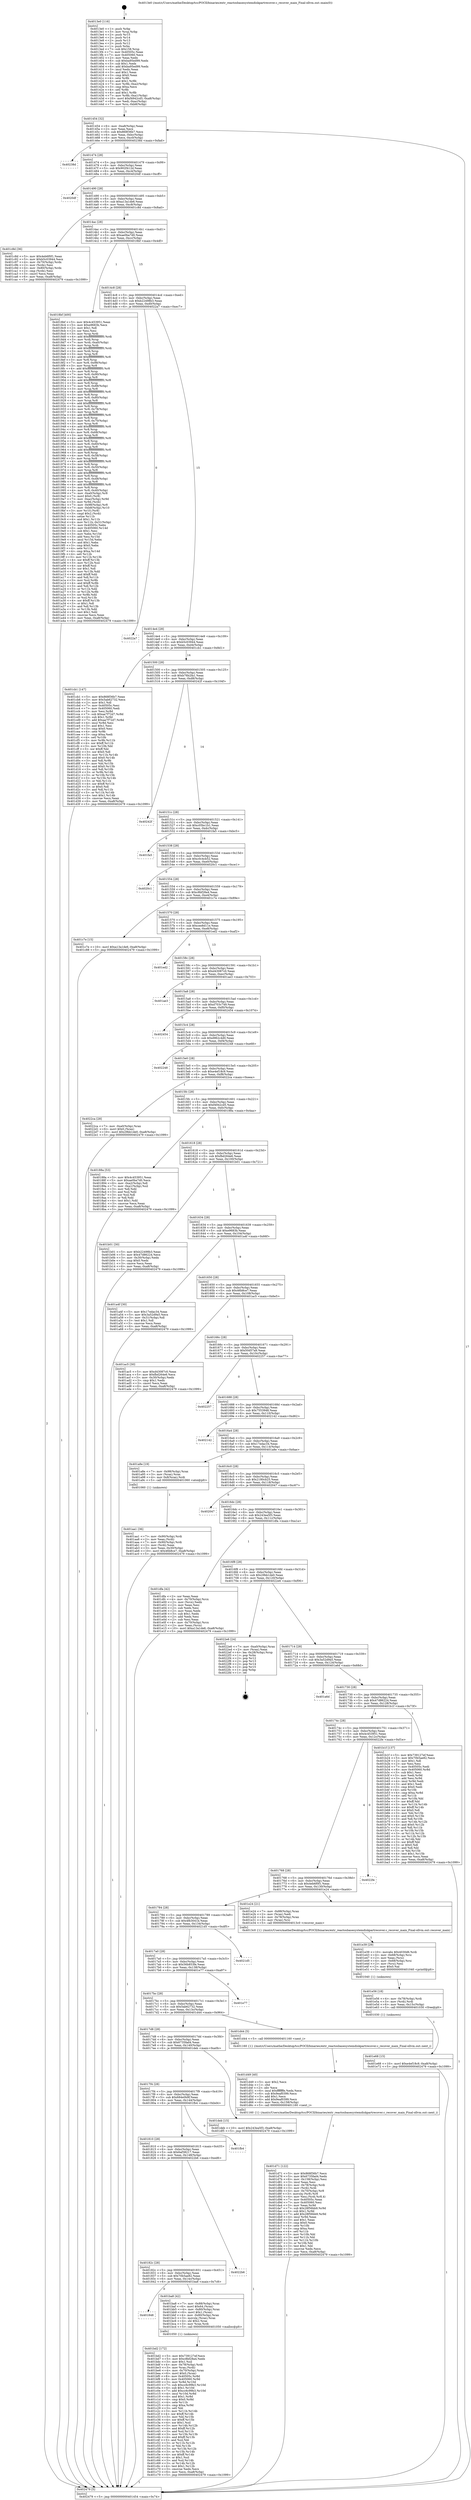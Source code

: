 digraph "0x4013e0" {
  label = "0x4013e0 (/mnt/c/Users/mathe/Desktop/tcc/POCII/binaries/extr_reactosbasesystemdiskpartrecover.c_recover_main_Final-ollvm.out::main(0))"
  labelloc = "t"
  node[shape=record]

  Entry [label="",width=0.3,height=0.3,shape=circle,fillcolor=black,style=filled]
  "0x401454" [label="{
     0x401454 [32]\l
     | [instrs]\l
     &nbsp;&nbsp;0x401454 \<+6\>: mov -0xa8(%rbp),%eax\l
     &nbsp;&nbsp;0x40145a \<+2\>: mov %eax,%ecx\l
     &nbsp;&nbsp;0x40145c \<+6\>: sub $0x868f36b7,%ecx\l
     &nbsp;&nbsp;0x401462 \<+6\>: mov %eax,-0xbc(%rbp)\l
     &nbsp;&nbsp;0x401468 \<+6\>: mov %ecx,-0xc0(%rbp)\l
     &nbsp;&nbsp;0x40146e \<+6\>: je 000000000040238d \<main+0xfad\>\l
  }"]
  "0x40238d" [label="{
     0x40238d\l
  }", style=dashed]
  "0x401474" [label="{
     0x401474 [28]\l
     | [instrs]\l
     &nbsp;&nbsp;0x401474 \<+5\>: jmp 0000000000401479 \<main+0x99\>\l
     &nbsp;&nbsp;0x401479 \<+6\>: mov -0xbc(%rbp),%eax\l
     &nbsp;&nbsp;0x40147f \<+5\>: sub $0x902f412d,%eax\l
     &nbsp;&nbsp;0x401484 \<+6\>: mov %eax,-0xc4(%rbp)\l
     &nbsp;&nbsp;0x40148a \<+6\>: je 00000000004020df \<main+0xcff\>\l
  }"]
  Exit [label="",width=0.3,height=0.3,shape=circle,fillcolor=black,style=filled,peripheries=2]
  "0x4020df" [label="{
     0x4020df\l
  }", style=dashed]
  "0x401490" [label="{
     0x401490 [28]\l
     | [instrs]\l
     &nbsp;&nbsp;0x401490 \<+5\>: jmp 0000000000401495 \<main+0xb5\>\l
     &nbsp;&nbsp;0x401495 \<+6\>: mov -0xbc(%rbp),%eax\l
     &nbsp;&nbsp;0x40149b \<+5\>: sub $0xa13a1de6,%eax\l
     &nbsp;&nbsp;0x4014a0 \<+6\>: mov %eax,-0xc8(%rbp)\l
     &nbsp;&nbsp;0x4014a6 \<+6\>: je 0000000000401c8d \<main+0x8ad\>\l
  }"]
  "0x401e68" [label="{
     0x401e68 [15]\l
     | [instrs]\l
     &nbsp;&nbsp;0x401e68 \<+10\>: movl $0xe4ef18c9,-0xa8(%rbp)\l
     &nbsp;&nbsp;0x401e72 \<+5\>: jmp 0000000000402479 \<main+0x1099\>\l
  }"]
  "0x401c8d" [label="{
     0x401c8d [36]\l
     | [instrs]\l
     &nbsp;&nbsp;0x401c8d \<+5\>: mov $0x4eb6f0f1,%eax\l
     &nbsp;&nbsp;0x401c92 \<+5\>: mov $0xb5c03944,%ecx\l
     &nbsp;&nbsp;0x401c97 \<+4\>: mov -0x70(%rbp),%rdx\l
     &nbsp;&nbsp;0x401c9b \<+2\>: mov (%rdx),%esi\l
     &nbsp;&nbsp;0x401c9d \<+4\>: mov -0x80(%rbp),%rdx\l
     &nbsp;&nbsp;0x401ca1 \<+2\>: cmp (%rdx),%esi\l
     &nbsp;&nbsp;0x401ca3 \<+3\>: cmovl %ecx,%eax\l
     &nbsp;&nbsp;0x401ca6 \<+6\>: mov %eax,-0xa8(%rbp)\l
     &nbsp;&nbsp;0x401cac \<+5\>: jmp 0000000000402479 \<main+0x1099\>\l
  }"]
  "0x4014ac" [label="{
     0x4014ac [28]\l
     | [instrs]\l
     &nbsp;&nbsp;0x4014ac \<+5\>: jmp 00000000004014b1 \<main+0xd1\>\l
     &nbsp;&nbsp;0x4014b1 \<+6\>: mov -0xbc(%rbp),%eax\l
     &nbsp;&nbsp;0x4014b7 \<+5\>: sub $0xae0ba7d0,%eax\l
     &nbsp;&nbsp;0x4014bc \<+6\>: mov %eax,-0xcc(%rbp)\l
     &nbsp;&nbsp;0x4014c2 \<+6\>: je 00000000004018bf \<main+0x4df\>\l
  }"]
  "0x401e56" [label="{
     0x401e56 [18]\l
     | [instrs]\l
     &nbsp;&nbsp;0x401e56 \<+4\>: mov -0x78(%rbp),%rdi\l
     &nbsp;&nbsp;0x401e5a \<+3\>: mov (%rdi),%rdi\l
     &nbsp;&nbsp;0x401e5d \<+6\>: mov %eax,-0x15c(%rbp)\l
     &nbsp;&nbsp;0x401e63 \<+5\>: call 0000000000401030 \<free@plt\>\l
     | [calls]\l
     &nbsp;&nbsp;0x401030 \{1\} (unknown)\l
  }"]
  "0x4018bf" [label="{
     0x4018bf [400]\l
     | [instrs]\l
     &nbsp;&nbsp;0x4018bf \<+5\>: mov $0x4c453951,%eax\l
     &nbsp;&nbsp;0x4018c4 \<+5\>: mov $0xe9683b,%ecx\l
     &nbsp;&nbsp;0x4018c9 \<+2\>: mov $0x1,%dl\l
     &nbsp;&nbsp;0x4018cb \<+2\>: xor %esi,%esi\l
     &nbsp;&nbsp;0x4018cd \<+3\>: mov %rsp,%rdi\l
     &nbsp;&nbsp;0x4018d0 \<+4\>: add $0xfffffffffffffff0,%rdi\l
     &nbsp;&nbsp;0x4018d4 \<+3\>: mov %rdi,%rsp\l
     &nbsp;&nbsp;0x4018d7 \<+7\>: mov %rdi,-0xa0(%rbp)\l
     &nbsp;&nbsp;0x4018de \<+3\>: mov %rsp,%rdi\l
     &nbsp;&nbsp;0x4018e1 \<+4\>: add $0xfffffffffffffff0,%rdi\l
     &nbsp;&nbsp;0x4018e5 \<+3\>: mov %rdi,%rsp\l
     &nbsp;&nbsp;0x4018e8 \<+3\>: mov %rsp,%r8\l
     &nbsp;&nbsp;0x4018eb \<+4\>: add $0xfffffffffffffff0,%r8\l
     &nbsp;&nbsp;0x4018ef \<+3\>: mov %r8,%rsp\l
     &nbsp;&nbsp;0x4018f2 \<+7\>: mov %r8,-0x98(%rbp)\l
     &nbsp;&nbsp;0x4018f9 \<+3\>: mov %rsp,%r8\l
     &nbsp;&nbsp;0x4018fc \<+4\>: add $0xfffffffffffffff0,%r8\l
     &nbsp;&nbsp;0x401900 \<+3\>: mov %r8,%rsp\l
     &nbsp;&nbsp;0x401903 \<+7\>: mov %r8,-0x90(%rbp)\l
     &nbsp;&nbsp;0x40190a \<+3\>: mov %rsp,%r8\l
     &nbsp;&nbsp;0x40190d \<+4\>: add $0xfffffffffffffff0,%r8\l
     &nbsp;&nbsp;0x401911 \<+3\>: mov %r8,%rsp\l
     &nbsp;&nbsp;0x401914 \<+7\>: mov %r8,-0x88(%rbp)\l
     &nbsp;&nbsp;0x40191b \<+3\>: mov %rsp,%r8\l
     &nbsp;&nbsp;0x40191e \<+4\>: add $0xfffffffffffffff0,%r8\l
     &nbsp;&nbsp;0x401922 \<+3\>: mov %r8,%rsp\l
     &nbsp;&nbsp;0x401925 \<+4\>: mov %r8,-0x80(%rbp)\l
     &nbsp;&nbsp;0x401929 \<+3\>: mov %rsp,%r8\l
     &nbsp;&nbsp;0x40192c \<+4\>: add $0xfffffffffffffff0,%r8\l
     &nbsp;&nbsp;0x401930 \<+3\>: mov %r8,%rsp\l
     &nbsp;&nbsp;0x401933 \<+4\>: mov %r8,-0x78(%rbp)\l
     &nbsp;&nbsp;0x401937 \<+3\>: mov %rsp,%r8\l
     &nbsp;&nbsp;0x40193a \<+4\>: add $0xfffffffffffffff0,%r8\l
     &nbsp;&nbsp;0x40193e \<+3\>: mov %r8,%rsp\l
     &nbsp;&nbsp;0x401941 \<+4\>: mov %r8,-0x70(%rbp)\l
     &nbsp;&nbsp;0x401945 \<+3\>: mov %rsp,%r8\l
     &nbsp;&nbsp;0x401948 \<+4\>: add $0xfffffffffffffff0,%r8\l
     &nbsp;&nbsp;0x40194c \<+3\>: mov %r8,%rsp\l
     &nbsp;&nbsp;0x40194f \<+4\>: mov %r8,-0x68(%rbp)\l
     &nbsp;&nbsp;0x401953 \<+3\>: mov %rsp,%r8\l
     &nbsp;&nbsp;0x401956 \<+4\>: add $0xfffffffffffffff0,%r8\l
     &nbsp;&nbsp;0x40195a \<+3\>: mov %r8,%rsp\l
     &nbsp;&nbsp;0x40195d \<+4\>: mov %r8,-0x60(%rbp)\l
     &nbsp;&nbsp;0x401961 \<+3\>: mov %rsp,%r8\l
     &nbsp;&nbsp;0x401964 \<+4\>: add $0xfffffffffffffff0,%r8\l
     &nbsp;&nbsp;0x401968 \<+3\>: mov %r8,%rsp\l
     &nbsp;&nbsp;0x40196b \<+4\>: mov %r8,-0x58(%rbp)\l
     &nbsp;&nbsp;0x40196f \<+3\>: mov %rsp,%r8\l
     &nbsp;&nbsp;0x401972 \<+4\>: add $0xfffffffffffffff0,%r8\l
     &nbsp;&nbsp;0x401976 \<+3\>: mov %r8,%rsp\l
     &nbsp;&nbsp;0x401979 \<+4\>: mov %r8,-0x50(%rbp)\l
     &nbsp;&nbsp;0x40197d \<+3\>: mov %rsp,%r8\l
     &nbsp;&nbsp;0x401980 \<+4\>: add $0xfffffffffffffff0,%r8\l
     &nbsp;&nbsp;0x401984 \<+3\>: mov %r8,%rsp\l
     &nbsp;&nbsp;0x401987 \<+4\>: mov %r8,-0x48(%rbp)\l
     &nbsp;&nbsp;0x40198b \<+3\>: mov %rsp,%r8\l
     &nbsp;&nbsp;0x40198e \<+4\>: add $0xfffffffffffffff0,%r8\l
     &nbsp;&nbsp;0x401992 \<+3\>: mov %r8,%rsp\l
     &nbsp;&nbsp;0x401995 \<+4\>: mov %r8,-0x40(%rbp)\l
     &nbsp;&nbsp;0x401999 \<+7\>: mov -0xa0(%rbp),%r8\l
     &nbsp;&nbsp;0x4019a0 \<+7\>: movl $0x0,(%r8)\l
     &nbsp;&nbsp;0x4019a7 \<+7\>: mov -0xac(%rbp),%r9d\l
     &nbsp;&nbsp;0x4019ae \<+3\>: mov %r9d,(%rdi)\l
     &nbsp;&nbsp;0x4019b1 \<+7\>: mov -0x98(%rbp),%r8\l
     &nbsp;&nbsp;0x4019b8 \<+7\>: mov -0xb8(%rbp),%r10\l
     &nbsp;&nbsp;0x4019bf \<+3\>: mov %r10,(%r8)\l
     &nbsp;&nbsp;0x4019c2 \<+3\>: cmpl $0x2,(%rdi)\l
     &nbsp;&nbsp;0x4019c5 \<+4\>: setne %r11b\l
     &nbsp;&nbsp;0x4019c9 \<+4\>: and $0x1,%r11b\l
     &nbsp;&nbsp;0x4019cd \<+4\>: mov %r11b,-0x31(%rbp)\l
     &nbsp;&nbsp;0x4019d1 \<+7\>: mov 0x40505c,%ebx\l
     &nbsp;&nbsp;0x4019d8 \<+8\>: mov 0x405060,%r14d\l
     &nbsp;&nbsp;0x4019e0 \<+3\>: sub $0x1,%esi\l
     &nbsp;&nbsp;0x4019e3 \<+3\>: mov %ebx,%r15d\l
     &nbsp;&nbsp;0x4019e6 \<+3\>: add %esi,%r15d\l
     &nbsp;&nbsp;0x4019e9 \<+4\>: imul %r15d,%ebx\l
     &nbsp;&nbsp;0x4019ed \<+3\>: and $0x1,%ebx\l
     &nbsp;&nbsp;0x4019f0 \<+3\>: cmp $0x0,%ebx\l
     &nbsp;&nbsp;0x4019f3 \<+4\>: sete %r11b\l
     &nbsp;&nbsp;0x4019f7 \<+4\>: cmp $0xa,%r14d\l
     &nbsp;&nbsp;0x4019fb \<+4\>: setl %r12b\l
     &nbsp;&nbsp;0x4019ff \<+3\>: mov %r11b,%r13b\l
     &nbsp;&nbsp;0x401a02 \<+4\>: xor $0xff,%r13b\l
     &nbsp;&nbsp;0x401a06 \<+3\>: mov %r12b,%sil\l
     &nbsp;&nbsp;0x401a09 \<+4\>: xor $0xff,%sil\l
     &nbsp;&nbsp;0x401a0d \<+3\>: xor $0x1,%dl\l
     &nbsp;&nbsp;0x401a10 \<+3\>: mov %r13b,%dil\l
     &nbsp;&nbsp;0x401a13 \<+4\>: and $0xff,%dil\l
     &nbsp;&nbsp;0x401a17 \<+3\>: and %dl,%r11b\l
     &nbsp;&nbsp;0x401a1a \<+3\>: mov %sil,%r8b\l
     &nbsp;&nbsp;0x401a1d \<+4\>: and $0xff,%r8b\l
     &nbsp;&nbsp;0x401a21 \<+3\>: and %dl,%r12b\l
     &nbsp;&nbsp;0x401a24 \<+3\>: or %r11b,%dil\l
     &nbsp;&nbsp;0x401a27 \<+3\>: or %r12b,%r8b\l
     &nbsp;&nbsp;0x401a2a \<+3\>: xor %r8b,%dil\l
     &nbsp;&nbsp;0x401a2d \<+3\>: or %sil,%r13b\l
     &nbsp;&nbsp;0x401a30 \<+4\>: xor $0xff,%r13b\l
     &nbsp;&nbsp;0x401a34 \<+3\>: or $0x1,%dl\l
     &nbsp;&nbsp;0x401a37 \<+3\>: and %dl,%r13b\l
     &nbsp;&nbsp;0x401a3a \<+3\>: or %r13b,%dil\l
     &nbsp;&nbsp;0x401a3d \<+4\>: test $0x1,%dil\l
     &nbsp;&nbsp;0x401a41 \<+3\>: cmovne %ecx,%eax\l
     &nbsp;&nbsp;0x401a44 \<+6\>: mov %eax,-0xa8(%rbp)\l
     &nbsp;&nbsp;0x401a4a \<+5\>: jmp 0000000000402479 \<main+0x1099\>\l
  }"]
  "0x4014c8" [label="{
     0x4014c8 [28]\l
     | [instrs]\l
     &nbsp;&nbsp;0x4014c8 \<+5\>: jmp 00000000004014cd \<main+0xed\>\l
     &nbsp;&nbsp;0x4014cd \<+6\>: mov -0xbc(%rbp),%eax\l
     &nbsp;&nbsp;0x4014d3 \<+5\>: sub $0xb22498b3,%eax\l
     &nbsp;&nbsp;0x4014d8 \<+6\>: mov %eax,-0xd0(%rbp)\l
     &nbsp;&nbsp;0x4014de \<+6\>: je 00000000004022a7 \<main+0xec7\>\l
  }"]
  "0x401e39" [label="{
     0x401e39 [29]\l
     | [instrs]\l
     &nbsp;&nbsp;0x401e39 \<+10\>: movabs $0x4030d6,%rdi\l
     &nbsp;&nbsp;0x401e43 \<+4\>: mov -0x68(%rbp),%rsi\l
     &nbsp;&nbsp;0x401e47 \<+2\>: mov %eax,(%rsi)\l
     &nbsp;&nbsp;0x401e49 \<+4\>: mov -0x68(%rbp),%rsi\l
     &nbsp;&nbsp;0x401e4d \<+2\>: mov (%rsi),%esi\l
     &nbsp;&nbsp;0x401e4f \<+2\>: mov $0x0,%al\l
     &nbsp;&nbsp;0x401e51 \<+5\>: call 0000000000401040 \<printf@plt\>\l
     | [calls]\l
     &nbsp;&nbsp;0x401040 \{1\} (unknown)\l
  }"]
  "0x4022a7" [label="{
     0x4022a7\l
  }", style=dashed]
  "0x4014e4" [label="{
     0x4014e4 [28]\l
     | [instrs]\l
     &nbsp;&nbsp;0x4014e4 \<+5\>: jmp 00000000004014e9 \<main+0x109\>\l
     &nbsp;&nbsp;0x4014e9 \<+6\>: mov -0xbc(%rbp),%eax\l
     &nbsp;&nbsp;0x4014ef \<+5\>: sub $0xb5c03944,%eax\l
     &nbsp;&nbsp;0x4014f4 \<+6\>: mov %eax,-0xd4(%rbp)\l
     &nbsp;&nbsp;0x4014fa \<+6\>: je 0000000000401cb1 \<main+0x8d1\>\l
  }"]
  "0x401d71" [label="{
     0x401d71 [122]\l
     | [instrs]\l
     &nbsp;&nbsp;0x401d71 \<+5\>: mov $0x868f36b7,%ecx\l
     &nbsp;&nbsp;0x401d76 \<+5\>: mov $0x6735fad4,%edx\l
     &nbsp;&nbsp;0x401d7b \<+6\>: mov -0x158(%rbp),%esi\l
     &nbsp;&nbsp;0x401d81 \<+3\>: imul %eax,%esi\l
     &nbsp;&nbsp;0x401d84 \<+4\>: mov -0x78(%rbp),%rdi\l
     &nbsp;&nbsp;0x401d88 \<+3\>: mov (%rdi),%rdi\l
     &nbsp;&nbsp;0x401d8b \<+4\>: mov -0x70(%rbp),%r8\l
     &nbsp;&nbsp;0x401d8f \<+3\>: movslq (%r8),%r8\l
     &nbsp;&nbsp;0x401d92 \<+4\>: mov %esi,(%rdi,%r8,4)\l
     &nbsp;&nbsp;0x401d96 \<+7\>: mov 0x40505c,%eax\l
     &nbsp;&nbsp;0x401d9d \<+7\>: mov 0x405060,%esi\l
     &nbsp;&nbsp;0x401da4 \<+3\>: mov %eax,%r9d\l
     &nbsp;&nbsp;0x401da7 \<+7\>: sub $0x28f56bb9,%r9d\l
     &nbsp;&nbsp;0x401dae \<+4\>: sub $0x1,%r9d\l
     &nbsp;&nbsp;0x401db2 \<+7\>: add $0x28f56bb9,%r9d\l
     &nbsp;&nbsp;0x401db9 \<+4\>: imul %r9d,%eax\l
     &nbsp;&nbsp;0x401dbd \<+3\>: and $0x1,%eax\l
     &nbsp;&nbsp;0x401dc0 \<+3\>: cmp $0x0,%eax\l
     &nbsp;&nbsp;0x401dc3 \<+4\>: sete %r10b\l
     &nbsp;&nbsp;0x401dc7 \<+3\>: cmp $0xa,%esi\l
     &nbsp;&nbsp;0x401dca \<+4\>: setl %r11b\l
     &nbsp;&nbsp;0x401dce \<+3\>: mov %r10b,%bl\l
     &nbsp;&nbsp;0x401dd1 \<+3\>: and %r11b,%bl\l
     &nbsp;&nbsp;0x401dd4 \<+3\>: xor %r11b,%r10b\l
     &nbsp;&nbsp;0x401dd7 \<+3\>: or %r10b,%bl\l
     &nbsp;&nbsp;0x401dda \<+3\>: test $0x1,%bl\l
     &nbsp;&nbsp;0x401ddd \<+3\>: cmovne %edx,%ecx\l
     &nbsp;&nbsp;0x401de0 \<+6\>: mov %ecx,-0xa8(%rbp)\l
     &nbsp;&nbsp;0x401de6 \<+5\>: jmp 0000000000402479 \<main+0x1099\>\l
  }"]
  "0x401cb1" [label="{
     0x401cb1 [147]\l
     | [instrs]\l
     &nbsp;&nbsp;0x401cb1 \<+5\>: mov $0x868f36b7,%eax\l
     &nbsp;&nbsp;0x401cb6 \<+5\>: mov $0x5ab62732,%ecx\l
     &nbsp;&nbsp;0x401cbb \<+2\>: mov $0x1,%dl\l
     &nbsp;&nbsp;0x401cbd \<+7\>: mov 0x40505c,%esi\l
     &nbsp;&nbsp;0x401cc4 \<+7\>: mov 0x405060,%edi\l
     &nbsp;&nbsp;0x401ccb \<+3\>: mov %esi,%r8d\l
     &nbsp;&nbsp;0x401cce \<+7\>: sub $0xaa7f72d7,%r8d\l
     &nbsp;&nbsp;0x401cd5 \<+4\>: sub $0x1,%r8d\l
     &nbsp;&nbsp;0x401cd9 \<+7\>: add $0xaa7f72d7,%r8d\l
     &nbsp;&nbsp;0x401ce0 \<+4\>: imul %r8d,%esi\l
     &nbsp;&nbsp;0x401ce4 \<+3\>: and $0x1,%esi\l
     &nbsp;&nbsp;0x401ce7 \<+3\>: cmp $0x0,%esi\l
     &nbsp;&nbsp;0x401cea \<+4\>: sete %r9b\l
     &nbsp;&nbsp;0x401cee \<+3\>: cmp $0xa,%edi\l
     &nbsp;&nbsp;0x401cf1 \<+4\>: setl %r10b\l
     &nbsp;&nbsp;0x401cf5 \<+3\>: mov %r9b,%r11b\l
     &nbsp;&nbsp;0x401cf8 \<+4\>: xor $0xff,%r11b\l
     &nbsp;&nbsp;0x401cfc \<+3\>: mov %r10b,%bl\l
     &nbsp;&nbsp;0x401cff \<+3\>: xor $0xff,%bl\l
     &nbsp;&nbsp;0x401d02 \<+3\>: xor $0x0,%dl\l
     &nbsp;&nbsp;0x401d05 \<+3\>: mov %r11b,%r14b\l
     &nbsp;&nbsp;0x401d08 \<+4\>: and $0x0,%r14b\l
     &nbsp;&nbsp;0x401d0c \<+3\>: and %dl,%r9b\l
     &nbsp;&nbsp;0x401d0f \<+3\>: mov %bl,%r15b\l
     &nbsp;&nbsp;0x401d12 \<+4\>: and $0x0,%r15b\l
     &nbsp;&nbsp;0x401d16 \<+3\>: and %dl,%r10b\l
     &nbsp;&nbsp;0x401d19 \<+3\>: or %r9b,%r14b\l
     &nbsp;&nbsp;0x401d1c \<+3\>: or %r10b,%r15b\l
     &nbsp;&nbsp;0x401d1f \<+3\>: xor %r15b,%r14b\l
     &nbsp;&nbsp;0x401d22 \<+3\>: or %bl,%r11b\l
     &nbsp;&nbsp;0x401d25 \<+4\>: xor $0xff,%r11b\l
     &nbsp;&nbsp;0x401d29 \<+3\>: or $0x0,%dl\l
     &nbsp;&nbsp;0x401d2c \<+3\>: and %dl,%r11b\l
     &nbsp;&nbsp;0x401d2f \<+3\>: or %r11b,%r14b\l
     &nbsp;&nbsp;0x401d32 \<+4\>: test $0x1,%r14b\l
     &nbsp;&nbsp;0x401d36 \<+3\>: cmovne %ecx,%eax\l
     &nbsp;&nbsp;0x401d39 \<+6\>: mov %eax,-0xa8(%rbp)\l
     &nbsp;&nbsp;0x401d3f \<+5\>: jmp 0000000000402479 \<main+0x1099\>\l
  }"]
  "0x401500" [label="{
     0x401500 [28]\l
     | [instrs]\l
     &nbsp;&nbsp;0x401500 \<+5\>: jmp 0000000000401505 \<main+0x125\>\l
     &nbsp;&nbsp;0x401505 \<+6\>: mov -0xbc(%rbp),%eax\l
     &nbsp;&nbsp;0x40150b \<+5\>: sub $0xb76b2fa1,%eax\l
     &nbsp;&nbsp;0x401510 \<+6\>: mov %eax,-0xd8(%rbp)\l
     &nbsp;&nbsp;0x401516 \<+6\>: je 000000000040242f \<main+0x104f\>\l
  }"]
  "0x401d49" [label="{
     0x401d49 [40]\l
     | [instrs]\l
     &nbsp;&nbsp;0x401d49 \<+5\>: mov $0x2,%ecx\l
     &nbsp;&nbsp;0x401d4e \<+1\>: cltd\l
     &nbsp;&nbsp;0x401d4f \<+2\>: idiv %ecx\l
     &nbsp;&nbsp;0x401d51 \<+6\>: imul $0xfffffffe,%edx,%ecx\l
     &nbsp;&nbsp;0x401d57 \<+6\>: sub $0x9eaf0399,%ecx\l
     &nbsp;&nbsp;0x401d5d \<+3\>: add $0x1,%ecx\l
     &nbsp;&nbsp;0x401d60 \<+6\>: add $0x9eaf0399,%ecx\l
     &nbsp;&nbsp;0x401d66 \<+6\>: mov %ecx,-0x158(%rbp)\l
     &nbsp;&nbsp;0x401d6c \<+5\>: call 0000000000401160 \<next_i\>\l
     | [calls]\l
     &nbsp;&nbsp;0x401160 \{1\} (/mnt/c/Users/mathe/Desktop/tcc/POCII/binaries/extr_reactosbasesystemdiskpartrecover.c_recover_main_Final-ollvm.out::next_i)\l
  }"]
  "0x40242f" [label="{
     0x40242f\l
  }", style=dashed]
  "0x40151c" [label="{
     0x40151c [28]\l
     | [instrs]\l
     &nbsp;&nbsp;0x40151c \<+5\>: jmp 0000000000401521 \<main+0x141\>\l
     &nbsp;&nbsp;0x401521 \<+6\>: mov -0xbc(%rbp),%eax\l
     &nbsp;&nbsp;0x401527 \<+5\>: sub $0xc05bc1b1,%eax\l
     &nbsp;&nbsp;0x40152c \<+6\>: mov %eax,-0xdc(%rbp)\l
     &nbsp;&nbsp;0x401532 \<+6\>: je 0000000000401fa5 \<main+0xbc5\>\l
  }"]
  "0x401bd2" [label="{
     0x401bd2 [172]\l
     | [instrs]\l
     &nbsp;&nbsp;0x401bd2 \<+5\>: mov $0x739127ef,%ecx\l
     &nbsp;&nbsp;0x401bd7 \<+5\>: mov $0xc8bf28a4,%edx\l
     &nbsp;&nbsp;0x401bdc \<+3\>: mov $0x1,%sil\l
     &nbsp;&nbsp;0x401bdf \<+4\>: mov -0x78(%rbp),%rdi\l
     &nbsp;&nbsp;0x401be3 \<+3\>: mov %rax,(%rdi)\l
     &nbsp;&nbsp;0x401be6 \<+4\>: mov -0x70(%rbp),%rax\l
     &nbsp;&nbsp;0x401bea \<+6\>: movl $0x0,(%rax)\l
     &nbsp;&nbsp;0x401bf0 \<+8\>: mov 0x40505c,%r8d\l
     &nbsp;&nbsp;0x401bf8 \<+8\>: mov 0x405060,%r9d\l
     &nbsp;&nbsp;0x401c00 \<+3\>: mov %r8d,%r10d\l
     &nbsp;&nbsp;0x401c03 \<+7\>: sub $0xcc6c99b3,%r10d\l
     &nbsp;&nbsp;0x401c0a \<+4\>: sub $0x1,%r10d\l
     &nbsp;&nbsp;0x401c0e \<+7\>: add $0xcc6c99b3,%r10d\l
     &nbsp;&nbsp;0x401c15 \<+4\>: imul %r10d,%r8d\l
     &nbsp;&nbsp;0x401c19 \<+4\>: and $0x1,%r8d\l
     &nbsp;&nbsp;0x401c1d \<+4\>: cmp $0x0,%r8d\l
     &nbsp;&nbsp;0x401c21 \<+4\>: sete %r11b\l
     &nbsp;&nbsp;0x401c25 \<+4\>: cmp $0xa,%r9d\l
     &nbsp;&nbsp;0x401c29 \<+3\>: setl %bl\l
     &nbsp;&nbsp;0x401c2c \<+3\>: mov %r11b,%r14b\l
     &nbsp;&nbsp;0x401c2f \<+4\>: xor $0xff,%r14b\l
     &nbsp;&nbsp;0x401c33 \<+3\>: mov %bl,%r15b\l
     &nbsp;&nbsp;0x401c36 \<+4\>: xor $0xff,%r15b\l
     &nbsp;&nbsp;0x401c3a \<+4\>: xor $0x1,%sil\l
     &nbsp;&nbsp;0x401c3e \<+3\>: mov %r14b,%r12b\l
     &nbsp;&nbsp;0x401c41 \<+4\>: and $0xff,%r12b\l
     &nbsp;&nbsp;0x401c45 \<+3\>: and %sil,%r11b\l
     &nbsp;&nbsp;0x401c48 \<+3\>: mov %r15b,%r13b\l
     &nbsp;&nbsp;0x401c4b \<+4\>: and $0xff,%r13b\l
     &nbsp;&nbsp;0x401c4f \<+3\>: and %sil,%bl\l
     &nbsp;&nbsp;0x401c52 \<+3\>: or %r11b,%r12b\l
     &nbsp;&nbsp;0x401c55 \<+3\>: or %bl,%r13b\l
     &nbsp;&nbsp;0x401c58 \<+3\>: xor %r13b,%r12b\l
     &nbsp;&nbsp;0x401c5b \<+3\>: or %r15b,%r14b\l
     &nbsp;&nbsp;0x401c5e \<+4\>: xor $0xff,%r14b\l
     &nbsp;&nbsp;0x401c62 \<+4\>: or $0x1,%sil\l
     &nbsp;&nbsp;0x401c66 \<+3\>: and %sil,%r14b\l
     &nbsp;&nbsp;0x401c69 \<+3\>: or %r14b,%r12b\l
     &nbsp;&nbsp;0x401c6c \<+4\>: test $0x1,%r12b\l
     &nbsp;&nbsp;0x401c70 \<+3\>: cmovne %edx,%ecx\l
     &nbsp;&nbsp;0x401c73 \<+6\>: mov %ecx,-0xa8(%rbp)\l
     &nbsp;&nbsp;0x401c79 \<+5\>: jmp 0000000000402479 \<main+0x1099\>\l
  }"]
  "0x401fa5" [label="{
     0x401fa5\l
  }", style=dashed]
  "0x401538" [label="{
     0x401538 [28]\l
     | [instrs]\l
     &nbsp;&nbsp;0x401538 \<+5\>: jmp 000000000040153d \<main+0x15d\>\l
     &nbsp;&nbsp;0x40153d \<+6\>: mov -0xbc(%rbp),%eax\l
     &nbsp;&nbsp;0x401543 \<+5\>: sub $0xc0c4cb52,%eax\l
     &nbsp;&nbsp;0x401548 \<+6\>: mov %eax,-0xe0(%rbp)\l
     &nbsp;&nbsp;0x40154e \<+6\>: je 00000000004020c1 \<main+0xce1\>\l
  }"]
  "0x401848" [label="{
     0x401848\l
  }", style=dashed]
  "0x4020c1" [label="{
     0x4020c1\l
  }", style=dashed]
  "0x401554" [label="{
     0x401554 [28]\l
     | [instrs]\l
     &nbsp;&nbsp;0x401554 \<+5\>: jmp 0000000000401559 \<main+0x179\>\l
     &nbsp;&nbsp;0x401559 \<+6\>: mov -0xbc(%rbp),%eax\l
     &nbsp;&nbsp;0x40155f \<+5\>: sub $0xc8bf28a4,%eax\l
     &nbsp;&nbsp;0x401564 \<+6\>: mov %eax,-0xe4(%rbp)\l
     &nbsp;&nbsp;0x40156a \<+6\>: je 0000000000401c7e \<main+0x89e\>\l
  }"]
  "0x401ba8" [label="{
     0x401ba8 [42]\l
     | [instrs]\l
     &nbsp;&nbsp;0x401ba8 \<+7\>: mov -0x88(%rbp),%rax\l
     &nbsp;&nbsp;0x401baf \<+6\>: movl $0x64,(%rax)\l
     &nbsp;&nbsp;0x401bb5 \<+4\>: mov -0x80(%rbp),%rax\l
     &nbsp;&nbsp;0x401bb9 \<+6\>: movl $0x1,(%rax)\l
     &nbsp;&nbsp;0x401bbf \<+4\>: mov -0x80(%rbp),%rax\l
     &nbsp;&nbsp;0x401bc3 \<+3\>: movslq (%rax),%rax\l
     &nbsp;&nbsp;0x401bc6 \<+4\>: shl $0x2,%rax\l
     &nbsp;&nbsp;0x401bca \<+3\>: mov %rax,%rdi\l
     &nbsp;&nbsp;0x401bcd \<+5\>: call 0000000000401050 \<malloc@plt\>\l
     | [calls]\l
     &nbsp;&nbsp;0x401050 \{1\} (unknown)\l
  }"]
  "0x401c7e" [label="{
     0x401c7e [15]\l
     | [instrs]\l
     &nbsp;&nbsp;0x401c7e \<+10\>: movl $0xa13a1de6,-0xa8(%rbp)\l
     &nbsp;&nbsp;0x401c88 \<+5\>: jmp 0000000000402479 \<main+0x1099\>\l
  }"]
  "0x401570" [label="{
     0x401570 [28]\l
     | [instrs]\l
     &nbsp;&nbsp;0x401570 \<+5\>: jmp 0000000000401575 \<main+0x195\>\l
     &nbsp;&nbsp;0x401575 \<+6\>: mov -0xbc(%rbp),%eax\l
     &nbsp;&nbsp;0x40157b \<+5\>: sub $0xcee8d11e,%eax\l
     &nbsp;&nbsp;0x401580 \<+6\>: mov %eax,-0xe8(%rbp)\l
     &nbsp;&nbsp;0x401586 \<+6\>: je 0000000000401ed2 \<main+0xaf2\>\l
  }"]
  "0x40182c" [label="{
     0x40182c [28]\l
     | [instrs]\l
     &nbsp;&nbsp;0x40182c \<+5\>: jmp 0000000000401831 \<main+0x451\>\l
     &nbsp;&nbsp;0x401831 \<+6\>: mov -0xbc(%rbp),%eax\l
     &nbsp;&nbsp;0x401837 \<+5\>: sub $0x70b5ae82,%eax\l
     &nbsp;&nbsp;0x40183c \<+6\>: mov %eax,-0x14c(%rbp)\l
     &nbsp;&nbsp;0x401842 \<+6\>: je 0000000000401ba8 \<main+0x7c8\>\l
  }"]
  "0x401ed2" [label="{
     0x401ed2\l
  }", style=dashed]
  "0x40158c" [label="{
     0x40158c [28]\l
     | [instrs]\l
     &nbsp;&nbsp;0x40158c \<+5\>: jmp 0000000000401591 \<main+0x1b1\>\l
     &nbsp;&nbsp;0x401591 \<+6\>: mov -0xbc(%rbp),%eax\l
     &nbsp;&nbsp;0x401597 \<+5\>: sub $0xd43087c0,%eax\l
     &nbsp;&nbsp;0x40159c \<+6\>: mov %eax,-0xec(%rbp)\l
     &nbsp;&nbsp;0x4015a2 \<+6\>: je 0000000000401ae3 \<main+0x703\>\l
  }"]
  "0x4022b6" [label="{
     0x4022b6\l
  }", style=dashed]
  "0x401ae3" [label="{
     0x401ae3\l
  }", style=dashed]
  "0x4015a8" [label="{
     0x4015a8 [28]\l
     | [instrs]\l
     &nbsp;&nbsp;0x4015a8 \<+5\>: jmp 00000000004015ad \<main+0x1cd\>\l
     &nbsp;&nbsp;0x4015ad \<+6\>: mov -0xbc(%rbp),%eax\l
     &nbsp;&nbsp;0x4015b3 \<+5\>: sub $0xd703c749,%eax\l
     &nbsp;&nbsp;0x4015b8 \<+6\>: mov %eax,-0xf0(%rbp)\l
     &nbsp;&nbsp;0x4015be \<+6\>: je 0000000000402454 \<main+0x1074\>\l
  }"]
  "0x401810" [label="{
     0x401810 [28]\l
     | [instrs]\l
     &nbsp;&nbsp;0x401810 \<+5\>: jmp 0000000000401815 \<main+0x435\>\l
     &nbsp;&nbsp;0x401815 \<+6\>: mov -0xbc(%rbp),%eax\l
     &nbsp;&nbsp;0x40181b \<+5\>: sub $0x6af38217,%eax\l
     &nbsp;&nbsp;0x401820 \<+6\>: mov %eax,-0x148(%rbp)\l
     &nbsp;&nbsp;0x401826 \<+6\>: je 00000000004022b6 \<main+0xed6\>\l
  }"]
  "0x402454" [label="{
     0x402454\l
  }", style=dashed]
  "0x4015c4" [label="{
     0x4015c4 [28]\l
     | [instrs]\l
     &nbsp;&nbsp;0x4015c4 \<+5\>: jmp 00000000004015c9 \<main+0x1e9\>\l
     &nbsp;&nbsp;0x4015c9 \<+6\>: mov -0xbc(%rbp),%eax\l
     &nbsp;&nbsp;0x4015cf \<+5\>: sub $0xd962c4d0,%eax\l
     &nbsp;&nbsp;0x4015d4 \<+6\>: mov %eax,-0xf4(%rbp)\l
     &nbsp;&nbsp;0x4015da \<+6\>: je 0000000000402248 \<main+0xe68\>\l
  }"]
  "0x401fb4" [label="{
     0x401fb4\l
  }", style=dashed]
  "0x402248" [label="{
     0x402248\l
  }", style=dashed]
  "0x4015e0" [label="{
     0x4015e0 [28]\l
     | [instrs]\l
     &nbsp;&nbsp;0x4015e0 \<+5\>: jmp 00000000004015e5 \<main+0x205\>\l
     &nbsp;&nbsp;0x4015e5 \<+6\>: mov -0xbc(%rbp),%eax\l
     &nbsp;&nbsp;0x4015eb \<+5\>: sub $0xe4ef18c9,%eax\l
     &nbsp;&nbsp;0x4015f0 \<+6\>: mov %eax,-0xf8(%rbp)\l
     &nbsp;&nbsp;0x4015f6 \<+6\>: je 00000000004022ca \<main+0xeea\>\l
  }"]
  "0x4017f4" [label="{
     0x4017f4 [28]\l
     | [instrs]\l
     &nbsp;&nbsp;0x4017f4 \<+5\>: jmp 00000000004017f9 \<main+0x419\>\l
     &nbsp;&nbsp;0x4017f9 \<+6\>: mov -0xbc(%rbp),%eax\l
     &nbsp;&nbsp;0x4017ff \<+5\>: sub $0x684e0b9f,%eax\l
     &nbsp;&nbsp;0x401804 \<+6\>: mov %eax,-0x144(%rbp)\l
     &nbsp;&nbsp;0x40180a \<+6\>: je 0000000000401fb4 \<main+0xbd4\>\l
  }"]
  "0x4022ca" [label="{
     0x4022ca [28]\l
     | [instrs]\l
     &nbsp;&nbsp;0x4022ca \<+7\>: mov -0xa0(%rbp),%rax\l
     &nbsp;&nbsp;0x4022d1 \<+6\>: movl $0x0,(%rax)\l
     &nbsp;&nbsp;0x4022d7 \<+10\>: movl $0x29bb1de0,-0xa8(%rbp)\l
     &nbsp;&nbsp;0x4022e1 \<+5\>: jmp 0000000000402479 \<main+0x1099\>\l
  }"]
  "0x4015fc" [label="{
     0x4015fc [28]\l
     | [instrs]\l
     &nbsp;&nbsp;0x4015fc \<+5\>: jmp 0000000000401601 \<main+0x221\>\l
     &nbsp;&nbsp;0x401601 \<+6\>: mov -0xbc(%rbp),%eax\l
     &nbsp;&nbsp;0x401607 \<+5\>: sub $0xf4942cd5,%eax\l
     &nbsp;&nbsp;0x40160c \<+6\>: mov %eax,-0xfc(%rbp)\l
     &nbsp;&nbsp;0x401612 \<+6\>: je 000000000040188a \<main+0x4aa\>\l
  }"]
  "0x401deb" [label="{
     0x401deb [15]\l
     | [instrs]\l
     &nbsp;&nbsp;0x401deb \<+10\>: movl $0x243ea5f3,-0xa8(%rbp)\l
     &nbsp;&nbsp;0x401df5 \<+5\>: jmp 0000000000402479 \<main+0x1099\>\l
  }"]
  "0x40188a" [label="{
     0x40188a [53]\l
     | [instrs]\l
     &nbsp;&nbsp;0x40188a \<+5\>: mov $0x4c453951,%eax\l
     &nbsp;&nbsp;0x40188f \<+5\>: mov $0xae0ba7d0,%ecx\l
     &nbsp;&nbsp;0x401894 \<+6\>: mov -0xa2(%rbp),%dl\l
     &nbsp;&nbsp;0x40189a \<+7\>: mov -0xa1(%rbp),%sil\l
     &nbsp;&nbsp;0x4018a1 \<+3\>: mov %dl,%dil\l
     &nbsp;&nbsp;0x4018a4 \<+3\>: and %sil,%dil\l
     &nbsp;&nbsp;0x4018a7 \<+3\>: xor %sil,%dl\l
     &nbsp;&nbsp;0x4018aa \<+3\>: or %dl,%dil\l
     &nbsp;&nbsp;0x4018ad \<+4\>: test $0x1,%dil\l
     &nbsp;&nbsp;0x4018b1 \<+3\>: cmovne %ecx,%eax\l
     &nbsp;&nbsp;0x4018b4 \<+6\>: mov %eax,-0xa8(%rbp)\l
     &nbsp;&nbsp;0x4018ba \<+5\>: jmp 0000000000402479 \<main+0x1099\>\l
  }"]
  "0x401618" [label="{
     0x401618 [28]\l
     | [instrs]\l
     &nbsp;&nbsp;0x401618 \<+5\>: jmp 000000000040161d \<main+0x23d\>\l
     &nbsp;&nbsp;0x40161d \<+6\>: mov -0xbc(%rbp),%eax\l
     &nbsp;&nbsp;0x401623 \<+5\>: sub $0xfbd264e6,%eax\l
     &nbsp;&nbsp;0x401628 \<+6\>: mov %eax,-0x100(%rbp)\l
     &nbsp;&nbsp;0x40162e \<+6\>: je 0000000000401b01 \<main+0x721\>\l
  }"]
  "0x402479" [label="{
     0x402479 [5]\l
     | [instrs]\l
     &nbsp;&nbsp;0x402479 \<+5\>: jmp 0000000000401454 \<main+0x74\>\l
  }"]
  "0x4013e0" [label="{
     0x4013e0 [116]\l
     | [instrs]\l
     &nbsp;&nbsp;0x4013e0 \<+1\>: push %rbp\l
     &nbsp;&nbsp;0x4013e1 \<+3\>: mov %rsp,%rbp\l
     &nbsp;&nbsp;0x4013e4 \<+2\>: push %r15\l
     &nbsp;&nbsp;0x4013e6 \<+2\>: push %r14\l
     &nbsp;&nbsp;0x4013e8 \<+2\>: push %r13\l
     &nbsp;&nbsp;0x4013ea \<+2\>: push %r12\l
     &nbsp;&nbsp;0x4013ec \<+1\>: push %rbx\l
     &nbsp;&nbsp;0x4013ed \<+7\>: sub $0x158,%rsp\l
     &nbsp;&nbsp;0x4013f4 \<+7\>: mov 0x40505c,%eax\l
     &nbsp;&nbsp;0x4013fb \<+7\>: mov 0x405060,%ecx\l
     &nbsp;&nbsp;0x401402 \<+2\>: mov %eax,%edx\l
     &nbsp;&nbsp;0x401404 \<+6\>: sub $0xba95ed99,%edx\l
     &nbsp;&nbsp;0x40140a \<+3\>: sub $0x1,%edx\l
     &nbsp;&nbsp;0x40140d \<+6\>: add $0xba95ed99,%edx\l
     &nbsp;&nbsp;0x401413 \<+3\>: imul %edx,%eax\l
     &nbsp;&nbsp;0x401416 \<+3\>: and $0x1,%eax\l
     &nbsp;&nbsp;0x401419 \<+3\>: cmp $0x0,%eax\l
     &nbsp;&nbsp;0x40141c \<+4\>: sete %r8b\l
     &nbsp;&nbsp;0x401420 \<+4\>: and $0x1,%r8b\l
     &nbsp;&nbsp;0x401424 \<+7\>: mov %r8b,-0xa2(%rbp)\l
     &nbsp;&nbsp;0x40142b \<+3\>: cmp $0xa,%ecx\l
     &nbsp;&nbsp;0x40142e \<+4\>: setl %r8b\l
     &nbsp;&nbsp;0x401432 \<+4\>: and $0x1,%r8b\l
     &nbsp;&nbsp;0x401436 \<+7\>: mov %r8b,-0xa1(%rbp)\l
     &nbsp;&nbsp;0x40143d \<+10\>: movl $0xf4942cd5,-0xa8(%rbp)\l
     &nbsp;&nbsp;0x401447 \<+6\>: mov %edi,-0xac(%rbp)\l
     &nbsp;&nbsp;0x40144d \<+7\>: mov %rsi,-0xb8(%rbp)\l
  }"]
  "0x4017d8" [label="{
     0x4017d8 [28]\l
     | [instrs]\l
     &nbsp;&nbsp;0x4017d8 \<+5\>: jmp 00000000004017dd \<main+0x3fd\>\l
     &nbsp;&nbsp;0x4017dd \<+6\>: mov -0xbc(%rbp),%eax\l
     &nbsp;&nbsp;0x4017e3 \<+5\>: sub $0x6735fad4,%eax\l
     &nbsp;&nbsp;0x4017e8 \<+6\>: mov %eax,-0x140(%rbp)\l
     &nbsp;&nbsp;0x4017ee \<+6\>: je 0000000000401deb \<main+0xa0b\>\l
  }"]
  "0x401d44" [label="{
     0x401d44 [5]\l
     | [instrs]\l
     &nbsp;&nbsp;0x401d44 \<+5\>: call 0000000000401160 \<next_i\>\l
     | [calls]\l
     &nbsp;&nbsp;0x401160 \{1\} (/mnt/c/Users/mathe/Desktop/tcc/POCII/binaries/extr_reactosbasesystemdiskpartrecover.c_recover_main_Final-ollvm.out::next_i)\l
  }"]
  "0x401b01" [label="{
     0x401b01 [30]\l
     | [instrs]\l
     &nbsp;&nbsp;0x401b01 \<+5\>: mov $0xb22498b3,%eax\l
     &nbsp;&nbsp;0x401b06 \<+5\>: mov $0x47d86224,%ecx\l
     &nbsp;&nbsp;0x401b0b \<+3\>: mov -0x30(%rbp),%edx\l
     &nbsp;&nbsp;0x401b0e \<+3\>: cmp $0x0,%edx\l
     &nbsp;&nbsp;0x401b11 \<+3\>: cmove %ecx,%eax\l
     &nbsp;&nbsp;0x401b14 \<+6\>: mov %eax,-0xa8(%rbp)\l
     &nbsp;&nbsp;0x401b1a \<+5\>: jmp 0000000000402479 \<main+0x1099\>\l
  }"]
  "0x401634" [label="{
     0x401634 [28]\l
     | [instrs]\l
     &nbsp;&nbsp;0x401634 \<+5\>: jmp 0000000000401639 \<main+0x259\>\l
     &nbsp;&nbsp;0x401639 \<+6\>: mov -0xbc(%rbp),%eax\l
     &nbsp;&nbsp;0x40163f \<+5\>: sub $0xe9683b,%eax\l
     &nbsp;&nbsp;0x401644 \<+6\>: mov %eax,-0x104(%rbp)\l
     &nbsp;&nbsp;0x40164a \<+6\>: je 0000000000401a4f \<main+0x66f\>\l
  }"]
  "0x4017bc" [label="{
     0x4017bc [28]\l
     | [instrs]\l
     &nbsp;&nbsp;0x4017bc \<+5\>: jmp 00000000004017c1 \<main+0x3e1\>\l
     &nbsp;&nbsp;0x4017c1 \<+6\>: mov -0xbc(%rbp),%eax\l
     &nbsp;&nbsp;0x4017c7 \<+5\>: sub $0x5ab62732,%eax\l
     &nbsp;&nbsp;0x4017cc \<+6\>: mov %eax,-0x13c(%rbp)\l
     &nbsp;&nbsp;0x4017d2 \<+6\>: je 0000000000401d44 \<main+0x964\>\l
  }"]
  "0x401a4f" [label="{
     0x401a4f [30]\l
     | [instrs]\l
     &nbsp;&nbsp;0x401a4f \<+5\>: mov $0x17edac34,%eax\l
     &nbsp;&nbsp;0x401a54 \<+5\>: mov $0x3a52d9a5,%ecx\l
     &nbsp;&nbsp;0x401a59 \<+3\>: mov -0x31(%rbp),%dl\l
     &nbsp;&nbsp;0x401a5c \<+3\>: test $0x1,%dl\l
     &nbsp;&nbsp;0x401a5f \<+3\>: cmovne %ecx,%eax\l
     &nbsp;&nbsp;0x401a62 \<+6\>: mov %eax,-0xa8(%rbp)\l
     &nbsp;&nbsp;0x401a68 \<+5\>: jmp 0000000000402479 \<main+0x1099\>\l
  }"]
  "0x401650" [label="{
     0x401650 [28]\l
     | [instrs]\l
     &nbsp;&nbsp;0x401650 \<+5\>: jmp 0000000000401655 \<main+0x275\>\l
     &nbsp;&nbsp;0x401655 \<+6\>: mov -0xbc(%rbp),%eax\l
     &nbsp;&nbsp;0x40165b \<+5\>: sub $0x46b8ce7,%eax\l
     &nbsp;&nbsp;0x401660 \<+6\>: mov %eax,-0x108(%rbp)\l
     &nbsp;&nbsp;0x401666 \<+6\>: je 0000000000401ac5 \<main+0x6e5\>\l
  }"]
  "0x401e77" [label="{
     0x401e77\l
  }", style=dashed]
  "0x401ac5" [label="{
     0x401ac5 [30]\l
     | [instrs]\l
     &nbsp;&nbsp;0x401ac5 \<+5\>: mov $0xd43087c0,%eax\l
     &nbsp;&nbsp;0x401aca \<+5\>: mov $0xfbd264e6,%ecx\l
     &nbsp;&nbsp;0x401acf \<+3\>: mov -0x30(%rbp),%edx\l
     &nbsp;&nbsp;0x401ad2 \<+3\>: cmp $0x1,%edx\l
     &nbsp;&nbsp;0x401ad5 \<+3\>: cmovl %ecx,%eax\l
     &nbsp;&nbsp;0x401ad8 \<+6\>: mov %eax,-0xa8(%rbp)\l
     &nbsp;&nbsp;0x401ade \<+5\>: jmp 0000000000402479 \<main+0x1099\>\l
  }"]
  "0x40166c" [label="{
     0x40166c [28]\l
     | [instrs]\l
     &nbsp;&nbsp;0x40166c \<+5\>: jmp 0000000000401671 \<main+0x291\>\l
     &nbsp;&nbsp;0x401671 \<+6\>: mov -0xbc(%rbp),%eax\l
     &nbsp;&nbsp;0x401677 \<+5\>: sub $0x50d57a9,%eax\l
     &nbsp;&nbsp;0x40167c \<+6\>: mov %eax,-0x10c(%rbp)\l
     &nbsp;&nbsp;0x401682 \<+6\>: je 0000000000402257 \<main+0xe77\>\l
  }"]
  "0x4017a0" [label="{
     0x4017a0 [28]\l
     | [instrs]\l
     &nbsp;&nbsp;0x4017a0 \<+5\>: jmp 00000000004017a5 \<main+0x3c5\>\l
     &nbsp;&nbsp;0x4017a5 \<+6\>: mov -0xbc(%rbp),%eax\l
     &nbsp;&nbsp;0x4017ab \<+5\>: sub $0x56b853fe,%eax\l
     &nbsp;&nbsp;0x4017b0 \<+6\>: mov %eax,-0x138(%rbp)\l
     &nbsp;&nbsp;0x4017b6 \<+6\>: je 0000000000401e77 \<main+0xa97\>\l
  }"]
  "0x402257" [label="{
     0x402257\l
  }", style=dashed]
  "0x401688" [label="{
     0x401688 [28]\l
     | [instrs]\l
     &nbsp;&nbsp;0x401688 \<+5\>: jmp 000000000040168d \<main+0x2ad\>\l
     &nbsp;&nbsp;0x40168d \<+6\>: mov -0xbc(%rbp),%eax\l
     &nbsp;&nbsp;0x401693 \<+5\>: sub $0x7553948,%eax\l
     &nbsp;&nbsp;0x401698 \<+6\>: mov %eax,-0x110(%rbp)\l
     &nbsp;&nbsp;0x40169e \<+6\>: je 0000000000402142 \<main+0xd62\>\l
  }"]
  "0x4021d5" [label="{
     0x4021d5\l
  }", style=dashed]
  "0x402142" [label="{
     0x402142\l
  }", style=dashed]
  "0x4016a4" [label="{
     0x4016a4 [28]\l
     | [instrs]\l
     &nbsp;&nbsp;0x4016a4 \<+5\>: jmp 00000000004016a9 \<main+0x2c9\>\l
     &nbsp;&nbsp;0x4016a9 \<+6\>: mov -0xbc(%rbp),%eax\l
     &nbsp;&nbsp;0x4016af \<+5\>: sub $0x17edac34,%eax\l
     &nbsp;&nbsp;0x4016b4 \<+6\>: mov %eax,-0x114(%rbp)\l
     &nbsp;&nbsp;0x4016ba \<+6\>: je 0000000000401a8e \<main+0x6ae\>\l
  }"]
  "0x401784" [label="{
     0x401784 [28]\l
     | [instrs]\l
     &nbsp;&nbsp;0x401784 \<+5\>: jmp 0000000000401789 \<main+0x3a9\>\l
     &nbsp;&nbsp;0x401789 \<+6\>: mov -0xbc(%rbp),%eax\l
     &nbsp;&nbsp;0x40178f \<+5\>: sub $0x4fb3041b,%eax\l
     &nbsp;&nbsp;0x401794 \<+6\>: mov %eax,-0x134(%rbp)\l
     &nbsp;&nbsp;0x40179a \<+6\>: je 00000000004021d5 \<main+0xdf5\>\l
  }"]
  "0x401a8e" [label="{
     0x401a8e [19]\l
     | [instrs]\l
     &nbsp;&nbsp;0x401a8e \<+7\>: mov -0x98(%rbp),%rax\l
     &nbsp;&nbsp;0x401a95 \<+3\>: mov (%rax),%rax\l
     &nbsp;&nbsp;0x401a98 \<+4\>: mov 0x8(%rax),%rdi\l
     &nbsp;&nbsp;0x401a9c \<+5\>: call 0000000000401060 \<atoi@plt\>\l
     | [calls]\l
     &nbsp;&nbsp;0x401060 \{1\} (unknown)\l
  }"]
  "0x4016c0" [label="{
     0x4016c0 [28]\l
     | [instrs]\l
     &nbsp;&nbsp;0x4016c0 \<+5\>: jmp 00000000004016c5 \<main+0x2e5\>\l
     &nbsp;&nbsp;0x4016c5 \<+6\>: mov -0xbc(%rbp),%eax\l
     &nbsp;&nbsp;0x4016cb \<+5\>: sub $0x2180cb25,%eax\l
     &nbsp;&nbsp;0x4016d0 \<+6\>: mov %eax,-0x118(%rbp)\l
     &nbsp;&nbsp;0x4016d6 \<+6\>: je 0000000000402047 \<main+0xc67\>\l
  }"]
  "0x401aa1" [label="{
     0x401aa1 [36]\l
     | [instrs]\l
     &nbsp;&nbsp;0x401aa1 \<+7\>: mov -0x90(%rbp),%rdi\l
     &nbsp;&nbsp;0x401aa8 \<+2\>: mov %eax,(%rdi)\l
     &nbsp;&nbsp;0x401aaa \<+7\>: mov -0x90(%rbp),%rdi\l
     &nbsp;&nbsp;0x401ab1 \<+2\>: mov (%rdi),%eax\l
     &nbsp;&nbsp;0x401ab3 \<+3\>: mov %eax,-0x30(%rbp)\l
     &nbsp;&nbsp;0x401ab6 \<+10\>: movl $0x46b8ce7,-0xa8(%rbp)\l
     &nbsp;&nbsp;0x401ac0 \<+5\>: jmp 0000000000402479 \<main+0x1099\>\l
  }"]
  "0x401e24" [label="{
     0x401e24 [21]\l
     | [instrs]\l
     &nbsp;&nbsp;0x401e24 \<+7\>: mov -0x88(%rbp),%rax\l
     &nbsp;&nbsp;0x401e2b \<+2\>: mov (%rax),%edi\l
     &nbsp;&nbsp;0x401e2d \<+4\>: mov -0x78(%rbp),%rax\l
     &nbsp;&nbsp;0x401e31 \<+3\>: mov (%rax),%rsi\l
     &nbsp;&nbsp;0x401e34 \<+5\>: call 00000000004013c0 \<recover_main\>\l
     | [calls]\l
     &nbsp;&nbsp;0x4013c0 \{1\} (/mnt/c/Users/mathe/Desktop/tcc/POCII/binaries/extr_reactosbasesystemdiskpartrecover.c_recover_main_Final-ollvm.out::recover_main)\l
  }"]
  "0x402047" [label="{
     0x402047\l
  }", style=dashed]
  "0x4016dc" [label="{
     0x4016dc [28]\l
     | [instrs]\l
     &nbsp;&nbsp;0x4016dc \<+5\>: jmp 00000000004016e1 \<main+0x301\>\l
     &nbsp;&nbsp;0x4016e1 \<+6\>: mov -0xbc(%rbp),%eax\l
     &nbsp;&nbsp;0x4016e7 \<+5\>: sub $0x243ea5f3,%eax\l
     &nbsp;&nbsp;0x4016ec \<+6\>: mov %eax,-0x11c(%rbp)\l
     &nbsp;&nbsp;0x4016f2 \<+6\>: je 0000000000401dfa \<main+0xa1a\>\l
  }"]
  "0x401768" [label="{
     0x401768 [28]\l
     | [instrs]\l
     &nbsp;&nbsp;0x401768 \<+5\>: jmp 000000000040176d \<main+0x38d\>\l
     &nbsp;&nbsp;0x40176d \<+6\>: mov -0xbc(%rbp),%eax\l
     &nbsp;&nbsp;0x401773 \<+5\>: sub $0x4eb6f0f1,%eax\l
     &nbsp;&nbsp;0x401778 \<+6\>: mov %eax,-0x130(%rbp)\l
     &nbsp;&nbsp;0x40177e \<+6\>: je 0000000000401e24 \<main+0xa44\>\l
  }"]
  "0x401dfa" [label="{
     0x401dfa [42]\l
     | [instrs]\l
     &nbsp;&nbsp;0x401dfa \<+2\>: xor %eax,%eax\l
     &nbsp;&nbsp;0x401dfc \<+4\>: mov -0x70(%rbp),%rcx\l
     &nbsp;&nbsp;0x401e00 \<+2\>: mov (%rcx),%edx\l
     &nbsp;&nbsp;0x401e02 \<+2\>: mov %eax,%esi\l
     &nbsp;&nbsp;0x401e04 \<+2\>: sub %edx,%esi\l
     &nbsp;&nbsp;0x401e06 \<+2\>: mov %eax,%edx\l
     &nbsp;&nbsp;0x401e08 \<+3\>: sub $0x1,%edx\l
     &nbsp;&nbsp;0x401e0b \<+2\>: add %edx,%esi\l
     &nbsp;&nbsp;0x401e0d \<+2\>: sub %esi,%eax\l
     &nbsp;&nbsp;0x401e0f \<+4\>: mov -0x70(%rbp),%rcx\l
     &nbsp;&nbsp;0x401e13 \<+2\>: mov %eax,(%rcx)\l
     &nbsp;&nbsp;0x401e15 \<+10\>: movl $0xa13a1de6,-0xa8(%rbp)\l
     &nbsp;&nbsp;0x401e1f \<+5\>: jmp 0000000000402479 \<main+0x1099\>\l
  }"]
  "0x4016f8" [label="{
     0x4016f8 [28]\l
     | [instrs]\l
     &nbsp;&nbsp;0x4016f8 \<+5\>: jmp 00000000004016fd \<main+0x31d\>\l
     &nbsp;&nbsp;0x4016fd \<+6\>: mov -0xbc(%rbp),%eax\l
     &nbsp;&nbsp;0x401703 \<+5\>: sub $0x29bb1de0,%eax\l
     &nbsp;&nbsp;0x401708 \<+6\>: mov %eax,-0x120(%rbp)\l
     &nbsp;&nbsp;0x40170e \<+6\>: je 00000000004022e6 \<main+0xf06\>\l
  }"]
  "0x4022fe" [label="{
     0x4022fe\l
  }", style=dashed]
  "0x4022e6" [label="{
     0x4022e6 [24]\l
     | [instrs]\l
     &nbsp;&nbsp;0x4022e6 \<+7\>: mov -0xa0(%rbp),%rax\l
     &nbsp;&nbsp;0x4022ed \<+2\>: mov (%rax),%eax\l
     &nbsp;&nbsp;0x4022ef \<+4\>: lea -0x28(%rbp),%rsp\l
     &nbsp;&nbsp;0x4022f3 \<+1\>: pop %rbx\l
     &nbsp;&nbsp;0x4022f4 \<+2\>: pop %r12\l
     &nbsp;&nbsp;0x4022f6 \<+2\>: pop %r13\l
     &nbsp;&nbsp;0x4022f8 \<+2\>: pop %r14\l
     &nbsp;&nbsp;0x4022fa \<+2\>: pop %r15\l
     &nbsp;&nbsp;0x4022fc \<+1\>: pop %rbp\l
     &nbsp;&nbsp;0x4022fd \<+1\>: ret\l
  }"]
  "0x401714" [label="{
     0x401714 [28]\l
     | [instrs]\l
     &nbsp;&nbsp;0x401714 \<+5\>: jmp 0000000000401719 \<main+0x339\>\l
     &nbsp;&nbsp;0x401719 \<+6\>: mov -0xbc(%rbp),%eax\l
     &nbsp;&nbsp;0x40171f \<+5\>: sub $0x3a52d9a5,%eax\l
     &nbsp;&nbsp;0x401724 \<+6\>: mov %eax,-0x124(%rbp)\l
     &nbsp;&nbsp;0x40172a \<+6\>: je 0000000000401a6d \<main+0x68d\>\l
  }"]
  "0x40174c" [label="{
     0x40174c [28]\l
     | [instrs]\l
     &nbsp;&nbsp;0x40174c \<+5\>: jmp 0000000000401751 \<main+0x371\>\l
     &nbsp;&nbsp;0x401751 \<+6\>: mov -0xbc(%rbp),%eax\l
     &nbsp;&nbsp;0x401757 \<+5\>: sub $0x4c453951,%eax\l
     &nbsp;&nbsp;0x40175c \<+6\>: mov %eax,-0x12c(%rbp)\l
     &nbsp;&nbsp;0x401762 \<+6\>: je 00000000004022fe \<main+0xf1e\>\l
  }"]
  "0x401a6d" [label="{
     0x401a6d\l
  }", style=dashed]
  "0x401730" [label="{
     0x401730 [28]\l
     | [instrs]\l
     &nbsp;&nbsp;0x401730 \<+5\>: jmp 0000000000401735 \<main+0x355\>\l
     &nbsp;&nbsp;0x401735 \<+6\>: mov -0xbc(%rbp),%eax\l
     &nbsp;&nbsp;0x40173b \<+5\>: sub $0x47d86224,%eax\l
     &nbsp;&nbsp;0x401740 \<+6\>: mov %eax,-0x128(%rbp)\l
     &nbsp;&nbsp;0x401746 \<+6\>: je 0000000000401b1f \<main+0x73f\>\l
  }"]
  "0x401b1f" [label="{
     0x401b1f [137]\l
     | [instrs]\l
     &nbsp;&nbsp;0x401b1f \<+5\>: mov $0x739127ef,%eax\l
     &nbsp;&nbsp;0x401b24 \<+5\>: mov $0x70b5ae82,%ecx\l
     &nbsp;&nbsp;0x401b29 \<+2\>: mov $0x1,%dl\l
     &nbsp;&nbsp;0x401b2b \<+2\>: xor %esi,%esi\l
     &nbsp;&nbsp;0x401b2d \<+7\>: mov 0x40505c,%edi\l
     &nbsp;&nbsp;0x401b34 \<+8\>: mov 0x405060,%r8d\l
     &nbsp;&nbsp;0x401b3c \<+3\>: sub $0x1,%esi\l
     &nbsp;&nbsp;0x401b3f \<+3\>: mov %edi,%r9d\l
     &nbsp;&nbsp;0x401b42 \<+3\>: add %esi,%r9d\l
     &nbsp;&nbsp;0x401b45 \<+4\>: imul %r9d,%edi\l
     &nbsp;&nbsp;0x401b49 \<+3\>: and $0x1,%edi\l
     &nbsp;&nbsp;0x401b4c \<+3\>: cmp $0x0,%edi\l
     &nbsp;&nbsp;0x401b4f \<+4\>: sete %r10b\l
     &nbsp;&nbsp;0x401b53 \<+4\>: cmp $0xa,%r8d\l
     &nbsp;&nbsp;0x401b57 \<+4\>: setl %r11b\l
     &nbsp;&nbsp;0x401b5b \<+3\>: mov %r10b,%bl\l
     &nbsp;&nbsp;0x401b5e \<+3\>: xor $0xff,%bl\l
     &nbsp;&nbsp;0x401b61 \<+3\>: mov %r11b,%r14b\l
     &nbsp;&nbsp;0x401b64 \<+4\>: xor $0xff,%r14b\l
     &nbsp;&nbsp;0x401b68 \<+3\>: xor $0x0,%dl\l
     &nbsp;&nbsp;0x401b6b \<+3\>: mov %bl,%r15b\l
     &nbsp;&nbsp;0x401b6e \<+4\>: and $0x0,%r15b\l
     &nbsp;&nbsp;0x401b72 \<+3\>: and %dl,%r10b\l
     &nbsp;&nbsp;0x401b75 \<+3\>: mov %r14b,%r12b\l
     &nbsp;&nbsp;0x401b78 \<+4\>: and $0x0,%r12b\l
     &nbsp;&nbsp;0x401b7c \<+3\>: and %dl,%r11b\l
     &nbsp;&nbsp;0x401b7f \<+3\>: or %r10b,%r15b\l
     &nbsp;&nbsp;0x401b82 \<+3\>: or %r11b,%r12b\l
     &nbsp;&nbsp;0x401b85 \<+3\>: xor %r12b,%r15b\l
     &nbsp;&nbsp;0x401b88 \<+3\>: or %r14b,%bl\l
     &nbsp;&nbsp;0x401b8b \<+3\>: xor $0xff,%bl\l
     &nbsp;&nbsp;0x401b8e \<+3\>: or $0x0,%dl\l
     &nbsp;&nbsp;0x401b91 \<+2\>: and %dl,%bl\l
     &nbsp;&nbsp;0x401b93 \<+3\>: or %bl,%r15b\l
     &nbsp;&nbsp;0x401b96 \<+4\>: test $0x1,%r15b\l
     &nbsp;&nbsp;0x401b9a \<+3\>: cmovne %ecx,%eax\l
     &nbsp;&nbsp;0x401b9d \<+6\>: mov %eax,-0xa8(%rbp)\l
     &nbsp;&nbsp;0x401ba3 \<+5\>: jmp 0000000000402479 \<main+0x1099\>\l
  }"]
  Entry -> "0x4013e0" [label=" 1"]
  "0x401454" -> "0x40238d" [label=" 0"]
  "0x401454" -> "0x401474" [label=" 18"]
  "0x4022e6" -> Exit [label=" 1"]
  "0x401474" -> "0x4020df" [label=" 0"]
  "0x401474" -> "0x401490" [label=" 18"]
  "0x4022ca" -> "0x402479" [label=" 1"]
  "0x401490" -> "0x401c8d" [label=" 2"]
  "0x401490" -> "0x4014ac" [label=" 16"]
  "0x401e68" -> "0x402479" [label=" 1"]
  "0x4014ac" -> "0x4018bf" [label=" 1"]
  "0x4014ac" -> "0x4014c8" [label=" 15"]
  "0x401e56" -> "0x401e68" [label=" 1"]
  "0x4014c8" -> "0x4022a7" [label=" 0"]
  "0x4014c8" -> "0x4014e4" [label=" 15"]
  "0x401e39" -> "0x401e56" [label=" 1"]
  "0x4014e4" -> "0x401cb1" [label=" 1"]
  "0x4014e4" -> "0x401500" [label=" 14"]
  "0x401e24" -> "0x401e39" [label=" 1"]
  "0x401500" -> "0x40242f" [label=" 0"]
  "0x401500" -> "0x40151c" [label=" 14"]
  "0x401dfa" -> "0x402479" [label=" 1"]
  "0x40151c" -> "0x401fa5" [label=" 0"]
  "0x40151c" -> "0x401538" [label=" 14"]
  "0x401deb" -> "0x402479" [label=" 1"]
  "0x401538" -> "0x4020c1" [label=" 0"]
  "0x401538" -> "0x401554" [label=" 14"]
  "0x401d71" -> "0x402479" [label=" 1"]
  "0x401554" -> "0x401c7e" [label=" 1"]
  "0x401554" -> "0x401570" [label=" 13"]
  "0x401d49" -> "0x401d71" [label=" 1"]
  "0x401570" -> "0x401ed2" [label=" 0"]
  "0x401570" -> "0x40158c" [label=" 13"]
  "0x401cb1" -> "0x402479" [label=" 1"]
  "0x40158c" -> "0x401ae3" [label=" 0"]
  "0x40158c" -> "0x4015a8" [label=" 13"]
  "0x401c8d" -> "0x402479" [label=" 2"]
  "0x4015a8" -> "0x402454" [label=" 0"]
  "0x4015a8" -> "0x4015c4" [label=" 13"]
  "0x401bd2" -> "0x402479" [label=" 1"]
  "0x4015c4" -> "0x402248" [label=" 0"]
  "0x4015c4" -> "0x4015e0" [label=" 13"]
  "0x401ba8" -> "0x401bd2" [label=" 1"]
  "0x4015e0" -> "0x4022ca" [label=" 1"]
  "0x4015e0" -> "0x4015fc" [label=" 12"]
  "0x40182c" -> "0x401ba8" [label=" 1"]
  "0x4015fc" -> "0x40188a" [label=" 1"]
  "0x4015fc" -> "0x401618" [label=" 11"]
  "0x40188a" -> "0x402479" [label=" 1"]
  "0x4013e0" -> "0x401454" [label=" 1"]
  "0x402479" -> "0x401454" [label=" 17"]
  "0x401d44" -> "0x401d49" [label=" 1"]
  "0x4018bf" -> "0x402479" [label=" 1"]
  "0x401810" -> "0x4022b6" [label=" 0"]
  "0x401618" -> "0x401b01" [label=" 1"]
  "0x401618" -> "0x401634" [label=" 10"]
  "0x401c7e" -> "0x402479" [label=" 1"]
  "0x401634" -> "0x401a4f" [label=" 1"]
  "0x401634" -> "0x401650" [label=" 9"]
  "0x401a4f" -> "0x402479" [label=" 1"]
  "0x4017f4" -> "0x401fb4" [label=" 0"]
  "0x401650" -> "0x401ac5" [label=" 1"]
  "0x401650" -> "0x40166c" [label=" 8"]
  "0x40182c" -> "0x401848" [label=" 0"]
  "0x40166c" -> "0x402257" [label=" 0"]
  "0x40166c" -> "0x401688" [label=" 8"]
  "0x4017d8" -> "0x401deb" [label=" 1"]
  "0x401688" -> "0x402142" [label=" 0"]
  "0x401688" -> "0x4016a4" [label=" 8"]
  "0x401810" -> "0x40182c" [label=" 1"]
  "0x4016a4" -> "0x401a8e" [label=" 1"]
  "0x4016a4" -> "0x4016c0" [label=" 7"]
  "0x401a8e" -> "0x401aa1" [label=" 1"]
  "0x401aa1" -> "0x402479" [label=" 1"]
  "0x401ac5" -> "0x402479" [label=" 1"]
  "0x401b01" -> "0x402479" [label=" 1"]
  "0x4017bc" -> "0x401d44" [label=" 1"]
  "0x4016c0" -> "0x402047" [label=" 0"]
  "0x4016c0" -> "0x4016dc" [label=" 7"]
  "0x4017f4" -> "0x401810" [label=" 1"]
  "0x4016dc" -> "0x401dfa" [label=" 1"]
  "0x4016dc" -> "0x4016f8" [label=" 6"]
  "0x4017a0" -> "0x401e77" [label=" 0"]
  "0x4016f8" -> "0x4022e6" [label=" 1"]
  "0x4016f8" -> "0x401714" [label=" 5"]
  "0x4017d8" -> "0x4017f4" [label=" 1"]
  "0x401714" -> "0x401a6d" [label=" 0"]
  "0x401714" -> "0x401730" [label=" 5"]
  "0x401784" -> "0x4021d5" [label=" 0"]
  "0x401730" -> "0x401b1f" [label=" 1"]
  "0x401730" -> "0x40174c" [label=" 4"]
  "0x401b1f" -> "0x402479" [label=" 1"]
  "0x401784" -> "0x4017a0" [label=" 3"]
  "0x40174c" -> "0x4022fe" [label=" 0"]
  "0x40174c" -> "0x401768" [label=" 4"]
  "0x4017a0" -> "0x4017bc" [label=" 3"]
  "0x401768" -> "0x401e24" [label=" 1"]
  "0x401768" -> "0x401784" [label=" 3"]
  "0x4017bc" -> "0x4017d8" [label=" 2"]
}
